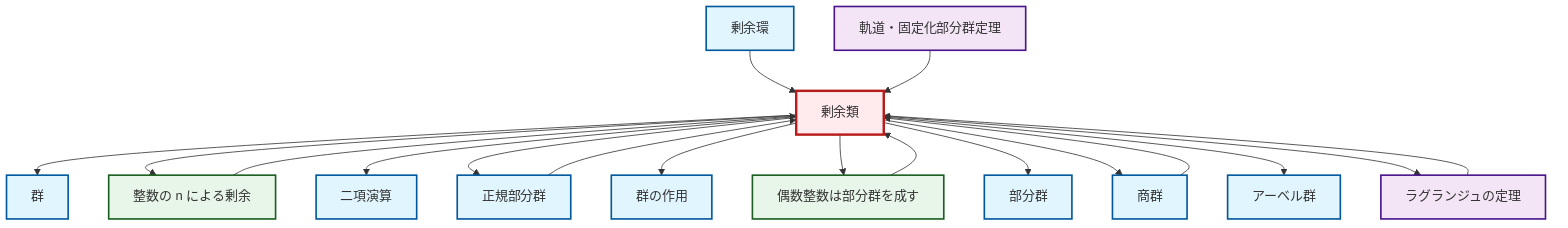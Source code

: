 graph TD
    classDef definition fill:#e1f5fe,stroke:#01579b,stroke-width:2px
    classDef theorem fill:#f3e5f5,stroke:#4a148c,stroke-width:2px
    classDef axiom fill:#fff3e0,stroke:#e65100,stroke-width:2px
    classDef example fill:#e8f5e9,stroke:#1b5e20,stroke-width:2px
    classDef current fill:#ffebee,stroke:#b71c1c,stroke-width:3px
    def-quotient-ring["剰余環"]:::definition
    def-group["群"]:::definition
    ex-even-integers-subgroup["偶数整数は部分群を成す"]:::example
    def-coset["剰余類"]:::definition
    def-quotient-group["商群"]:::definition
    def-abelian-group["アーベル群"]:::definition
    thm-lagrange["ラグランジュの定理"]:::theorem
    def-binary-operation["二項演算"]:::definition
    thm-orbit-stabilizer["軌道・固定化部分群定理"]:::theorem
    def-group-action["群の作用"]:::definition
    def-normal-subgroup["正規部分群"]:::definition
    def-subgroup["部分群"]:::definition
    ex-quotient-integers-mod-n["整数の n による剰余"]:::example
    ex-quotient-integers-mod-n --> def-coset
    def-coset --> def-group
    def-coset --> ex-quotient-integers-mod-n
    def-coset --> def-binary-operation
    def-coset --> def-normal-subgroup
    def-coset --> def-group-action
    def-coset --> ex-even-integers-subgroup
    def-quotient-group --> def-coset
    def-coset --> def-subgroup
    ex-even-integers-subgroup --> def-coset
    def-normal-subgroup --> def-coset
    def-coset --> def-quotient-group
    def-quotient-ring --> def-coset
    def-coset --> def-abelian-group
    thm-lagrange --> def-coset
    def-coset --> thm-lagrange
    thm-orbit-stabilizer --> def-coset
    class def-coset current